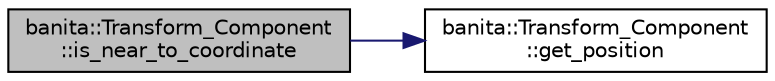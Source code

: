 digraph "banita::Transform_Component::is_near_to_coordinate"
{
 // LATEX_PDF_SIZE
  edge [fontname="Helvetica",fontsize="10",labelfontname="Helvetica",labelfontsize="10"];
  node [fontname="Helvetica",fontsize="10",shape=record];
  rankdir="LR";
  Node30 [label="banita::Transform_Component\l::is_near_to_coordinate",height=0.2,width=0.4,color="black", fillcolor="grey75", style="filled", fontcolor="black",tooltip="returns if a coordinate is nearest to a coordinate than the limit tridimensional distance...."];
  Node30 -> Node31 [color="midnightblue",fontsize="10",style="solid",fontname="Helvetica"];
  Node31 [label="banita::Transform_Component\l::get_position",height=0.2,width=0.4,color="black", fillcolor="white", style="filled",URL="$d8/de9/classbanita_1_1_transform___component.html#a080736ede5f09898a8b28c2b22e60c61",tooltip="Get the position vector."];
}
